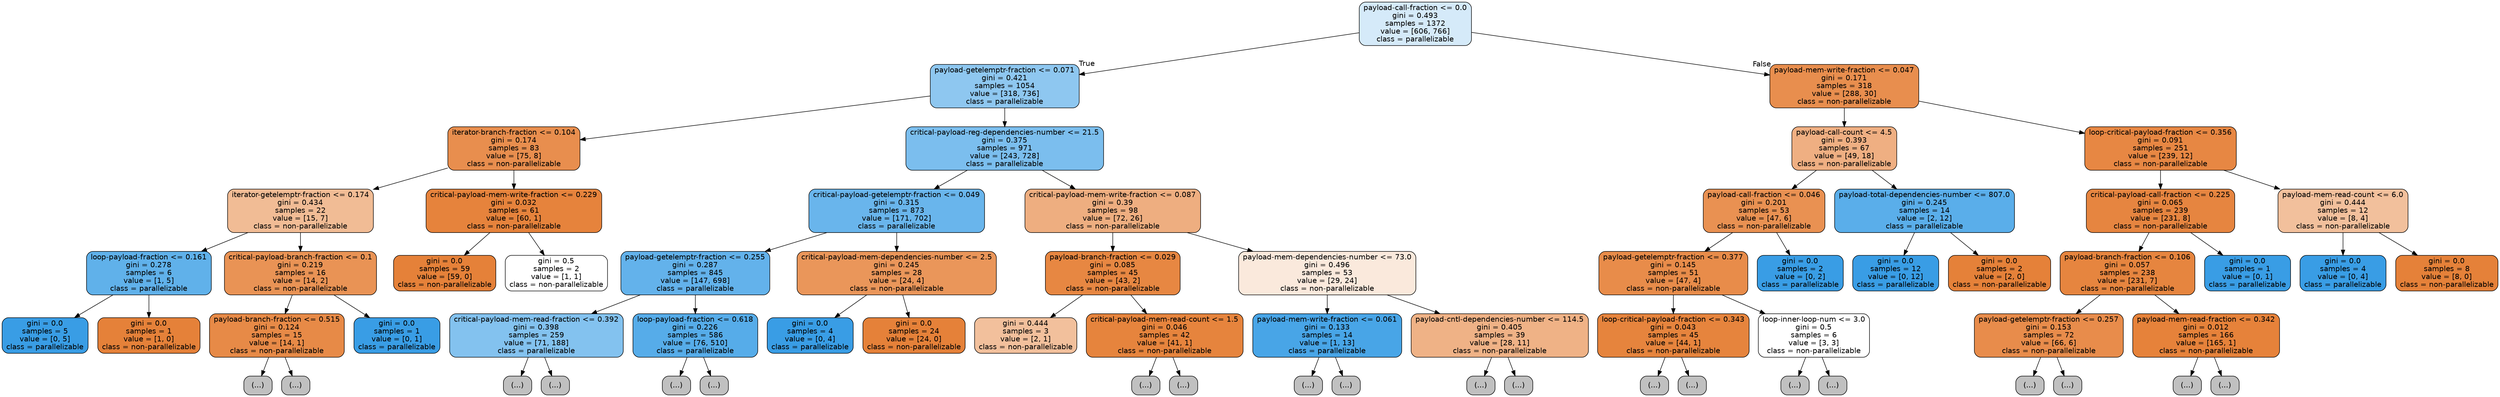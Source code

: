 digraph Tree {
node [shape=box, style="filled, rounded", color="black", fontname=helvetica] ;
edge [fontname=helvetica] ;
0 [label="payload-call-fraction <= 0.0\ngini = 0.493\nsamples = 1372\nvalue = [606, 766]\nclass = parallelizable", fillcolor="#399de535"] ;
1 [label="payload-getelemptr-fraction <= 0.071\ngini = 0.421\nsamples = 1054\nvalue = [318, 736]\nclass = parallelizable", fillcolor="#399de591"] ;
0 -> 1 [labeldistance=2.5, labelangle=45, headlabel="True"] ;
2 [label="iterator-branch-fraction <= 0.104\ngini = 0.174\nsamples = 83\nvalue = [75, 8]\nclass = non-parallelizable", fillcolor="#e58139e4"] ;
1 -> 2 ;
3 [label="iterator-getelemptr-fraction <= 0.174\ngini = 0.434\nsamples = 22\nvalue = [15, 7]\nclass = non-parallelizable", fillcolor="#e5813988"] ;
2 -> 3 ;
4 [label="loop-payload-fraction <= 0.161\ngini = 0.278\nsamples = 6\nvalue = [1, 5]\nclass = parallelizable", fillcolor="#399de5cc"] ;
3 -> 4 ;
5 [label="gini = 0.0\nsamples = 5\nvalue = [0, 5]\nclass = parallelizable", fillcolor="#399de5ff"] ;
4 -> 5 ;
6 [label="gini = 0.0\nsamples = 1\nvalue = [1, 0]\nclass = non-parallelizable", fillcolor="#e58139ff"] ;
4 -> 6 ;
7 [label="critical-payload-branch-fraction <= 0.1\ngini = 0.219\nsamples = 16\nvalue = [14, 2]\nclass = non-parallelizable", fillcolor="#e58139db"] ;
3 -> 7 ;
8 [label="payload-branch-fraction <= 0.515\ngini = 0.124\nsamples = 15\nvalue = [14, 1]\nclass = non-parallelizable", fillcolor="#e58139ed"] ;
7 -> 8 ;
9 [label="(...)", fillcolor="#C0C0C0"] ;
8 -> 9 ;
12 [label="(...)", fillcolor="#C0C0C0"] ;
8 -> 12 ;
13 [label="gini = 0.0\nsamples = 1\nvalue = [0, 1]\nclass = parallelizable", fillcolor="#399de5ff"] ;
7 -> 13 ;
14 [label="critical-payload-mem-write-fraction <= 0.229\ngini = 0.032\nsamples = 61\nvalue = [60, 1]\nclass = non-parallelizable", fillcolor="#e58139fb"] ;
2 -> 14 ;
15 [label="gini = 0.0\nsamples = 59\nvalue = [59, 0]\nclass = non-parallelizable", fillcolor="#e58139ff"] ;
14 -> 15 ;
16 [label="gini = 0.5\nsamples = 2\nvalue = [1, 1]\nclass = non-parallelizable", fillcolor="#e5813900"] ;
14 -> 16 ;
17 [label="critical-payload-reg-dependencies-number <= 21.5\ngini = 0.375\nsamples = 971\nvalue = [243, 728]\nclass = parallelizable", fillcolor="#399de5aa"] ;
1 -> 17 ;
18 [label="critical-payload-getelemptr-fraction <= 0.049\ngini = 0.315\nsamples = 873\nvalue = [171, 702]\nclass = parallelizable", fillcolor="#399de5c1"] ;
17 -> 18 ;
19 [label="payload-getelemptr-fraction <= 0.255\ngini = 0.287\nsamples = 845\nvalue = [147, 698]\nclass = parallelizable", fillcolor="#399de5c9"] ;
18 -> 19 ;
20 [label="critical-payload-mem-read-fraction <= 0.392\ngini = 0.398\nsamples = 259\nvalue = [71, 188]\nclass = parallelizable", fillcolor="#399de59f"] ;
19 -> 20 ;
21 [label="(...)", fillcolor="#C0C0C0"] ;
20 -> 21 ;
92 [label="(...)", fillcolor="#C0C0C0"] ;
20 -> 92 ;
97 [label="loop-payload-fraction <= 0.618\ngini = 0.226\nsamples = 586\nvalue = [76, 510]\nclass = parallelizable", fillcolor="#399de5d9"] ;
19 -> 97 ;
98 [label="(...)", fillcolor="#C0C0C0"] ;
97 -> 98 ;
99 [label="(...)", fillcolor="#C0C0C0"] ;
97 -> 99 ;
202 [label="critical-payload-mem-dependencies-number <= 2.5\ngini = 0.245\nsamples = 28\nvalue = [24, 4]\nclass = non-parallelizable", fillcolor="#e58139d4"] ;
18 -> 202 ;
203 [label="gini = 0.0\nsamples = 4\nvalue = [0, 4]\nclass = parallelizable", fillcolor="#399de5ff"] ;
202 -> 203 ;
204 [label="gini = 0.0\nsamples = 24\nvalue = [24, 0]\nclass = non-parallelizable", fillcolor="#e58139ff"] ;
202 -> 204 ;
205 [label="critical-payload-mem-write-fraction <= 0.087\ngini = 0.39\nsamples = 98\nvalue = [72, 26]\nclass = non-parallelizable", fillcolor="#e58139a3"] ;
17 -> 205 ;
206 [label="payload-branch-fraction <= 0.029\ngini = 0.085\nsamples = 45\nvalue = [43, 2]\nclass = non-parallelizable", fillcolor="#e58139f3"] ;
205 -> 206 ;
207 [label="gini = 0.444\nsamples = 3\nvalue = [2, 1]\nclass = non-parallelizable", fillcolor="#e581397f"] ;
206 -> 207 ;
208 [label="critical-payload-mem-read-count <= 1.5\ngini = 0.046\nsamples = 42\nvalue = [41, 1]\nclass = non-parallelizable", fillcolor="#e58139f9"] ;
206 -> 208 ;
209 [label="(...)", fillcolor="#C0C0C0"] ;
208 -> 209 ;
212 [label="(...)", fillcolor="#C0C0C0"] ;
208 -> 212 ;
213 [label="payload-mem-dependencies-number <= 73.0\ngini = 0.496\nsamples = 53\nvalue = [29, 24]\nclass = non-parallelizable", fillcolor="#e581392c"] ;
205 -> 213 ;
214 [label="payload-mem-write-fraction <= 0.061\ngini = 0.133\nsamples = 14\nvalue = [1, 13]\nclass = parallelizable", fillcolor="#399de5eb"] ;
213 -> 214 ;
215 [label="(...)", fillcolor="#C0C0C0"] ;
214 -> 215 ;
216 [label="(...)", fillcolor="#C0C0C0"] ;
214 -> 216 ;
217 [label="payload-cntl-dependencies-number <= 114.5\ngini = 0.405\nsamples = 39\nvalue = [28, 11]\nclass = non-parallelizable", fillcolor="#e581399b"] ;
213 -> 217 ;
218 [label="(...)", fillcolor="#C0C0C0"] ;
217 -> 218 ;
223 [label="(...)", fillcolor="#C0C0C0"] ;
217 -> 223 ;
232 [label="payload-mem-write-fraction <= 0.047\ngini = 0.171\nsamples = 318\nvalue = [288, 30]\nclass = non-parallelizable", fillcolor="#e58139e4"] ;
0 -> 232 [labeldistance=2.5, labelangle=-45, headlabel="False"] ;
233 [label="payload-call-count <= 4.5\ngini = 0.393\nsamples = 67\nvalue = [49, 18]\nclass = non-parallelizable", fillcolor="#e58139a1"] ;
232 -> 233 ;
234 [label="payload-call-fraction <= 0.046\ngini = 0.201\nsamples = 53\nvalue = [47, 6]\nclass = non-parallelizable", fillcolor="#e58139de"] ;
233 -> 234 ;
235 [label="payload-getelemptr-fraction <= 0.377\ngini = 0.145\nsamples = 51\nvalue = [47, 4]\nclass = non-parallelizable", fillcolor="#e58139e9"] ;
234 -> 235 ;
236 [label="loop-critical-payload-fraction <= 0.343\ngini = 0.043\nsamples = 45\nvalue = [44, 1]\nclass = non-parallelizable", fillcolor="#e58139f9"] ;
235 -> 236 ;
237 [label="(...)", fillcolor="#C0C0C0"] ;
236 -> 237 ;
238 [label="(...)", fillcolor="#C0C0C0"] ;
236 -> 238 ;
241 [label="loop-inner-loop-num <= 3.0\ngini = 0.5\nsamples = 6\nvalue = [3, 3]\nclass = non-parallelizable", fillcolor="#e5813900"] ;
235 -> 241 ;
242 [label="(...)", fillcolor="#C0C0C0"] ;
241 -> 242 ;
243 [label="(...)", fillcolor="#C0C0C0"] ;
241 -> 243 ;
244 [label="gini = 0.0\nsamples = 2\nvalue = [0, 2]\nclass = parallelizable", fillcolor="#399de5ff"] ;
234 -> 244 ;
245 [label="payload-total-dependencies-number <= 807.0\ngini = 0.245\nsamples = 14\nvalue = [2, 12]\nclass = parallelizable", fillcolor="#399de5d4"] ;
233 -> 245 ;
246 [label="gini = 0.0\nsamples = 12\nvalue = [0, 12]\nclass = parallelizable", fillcolor="#399de5ff"] ;
245 -> 246 ;
247 [label="gini = 0.0\nsamples = 2\nvalue = [2, 0]\nclass = non-parallelizable", fillcolor="#e58139ff"] ;
245 -> 247 ;
248 [label="loop-critical-payload-fraction <= 0.356\ngini = 0.091\nsamples = 251\nvalue = [239, 12]\nclass = non-parallelizable", fillcolor="#e58139f2"] ;
232 -> 248 ;
249 [label="critical-payload-call-fraction <= 0.225\ngini = 0.065\nsamples = 239\nvalue = [231, 8]\nclass = non-parallelizable", fillcolor="#e58139f6"] ;
248 -> 249 ;
250 [label="payload-branch-fraction <= 0.106\ngini = 0.057\nsamples = 238\nvalue = [231, 7]\nclass = non-parallelizable", fillcolor="#e58139f7"] ;
249 -> 250 ;
251 [label="payload-getelemptr-fraction <= 0.257\ngini = 0.153\nsamples = 72\nvalue = [66, 6]\nclass = non-parallelizable", fillcolor="#e58139e8"] ;
250 -> 251 ;
252 [label="(...)", fillcolor="#C0C0C0"] ;
251 -> 252 ;
257 [label="(...)", fillcolor="#C0C0C0"] ;
251 -> 257 ;
262 [label="payload-mem-read-fraction <= 0.342\ngini = 0.012\nsamples = 166\nvalue = [165, 1]\nclass = non-parallelizable", fillcolor="#e58139fd"] ;
250 -> 262 ;
263 [label="(...)", fillcolor="#C0C0C0"] ;
262 -> 263 ;
264 [label="(...)", fillcolor="#C0C0C0"] ;
262 -> 264 ;
267 [label="gini = 0.0\nsamples = 1\nvalue = [0, 1]\nclass = parallelizable", fillcolor="#399de5ff"] ;
249 -> 267 ;
268 [label="payload-mem-read-count <= 6.0\ngini = 0.444\nsamples = 12\nvalue = [8, 4]\nclass = non-parallelizable", fillcolor="#e581397f"] ;
248 -> 268 ;
269 [label="gini = 0.0\nsamples = 4\nvalue = [0, 4]\nclass = parallelizable", fillcolor="#399de5ff"] ;
268 -> 269 ;
270 [label="gini = 0.0\nsamples = 8\nvalue = [8, 0]\nclass = non-parallelizable", fillcolor="#e58139ff"] ;
268 -> 270 ;
}